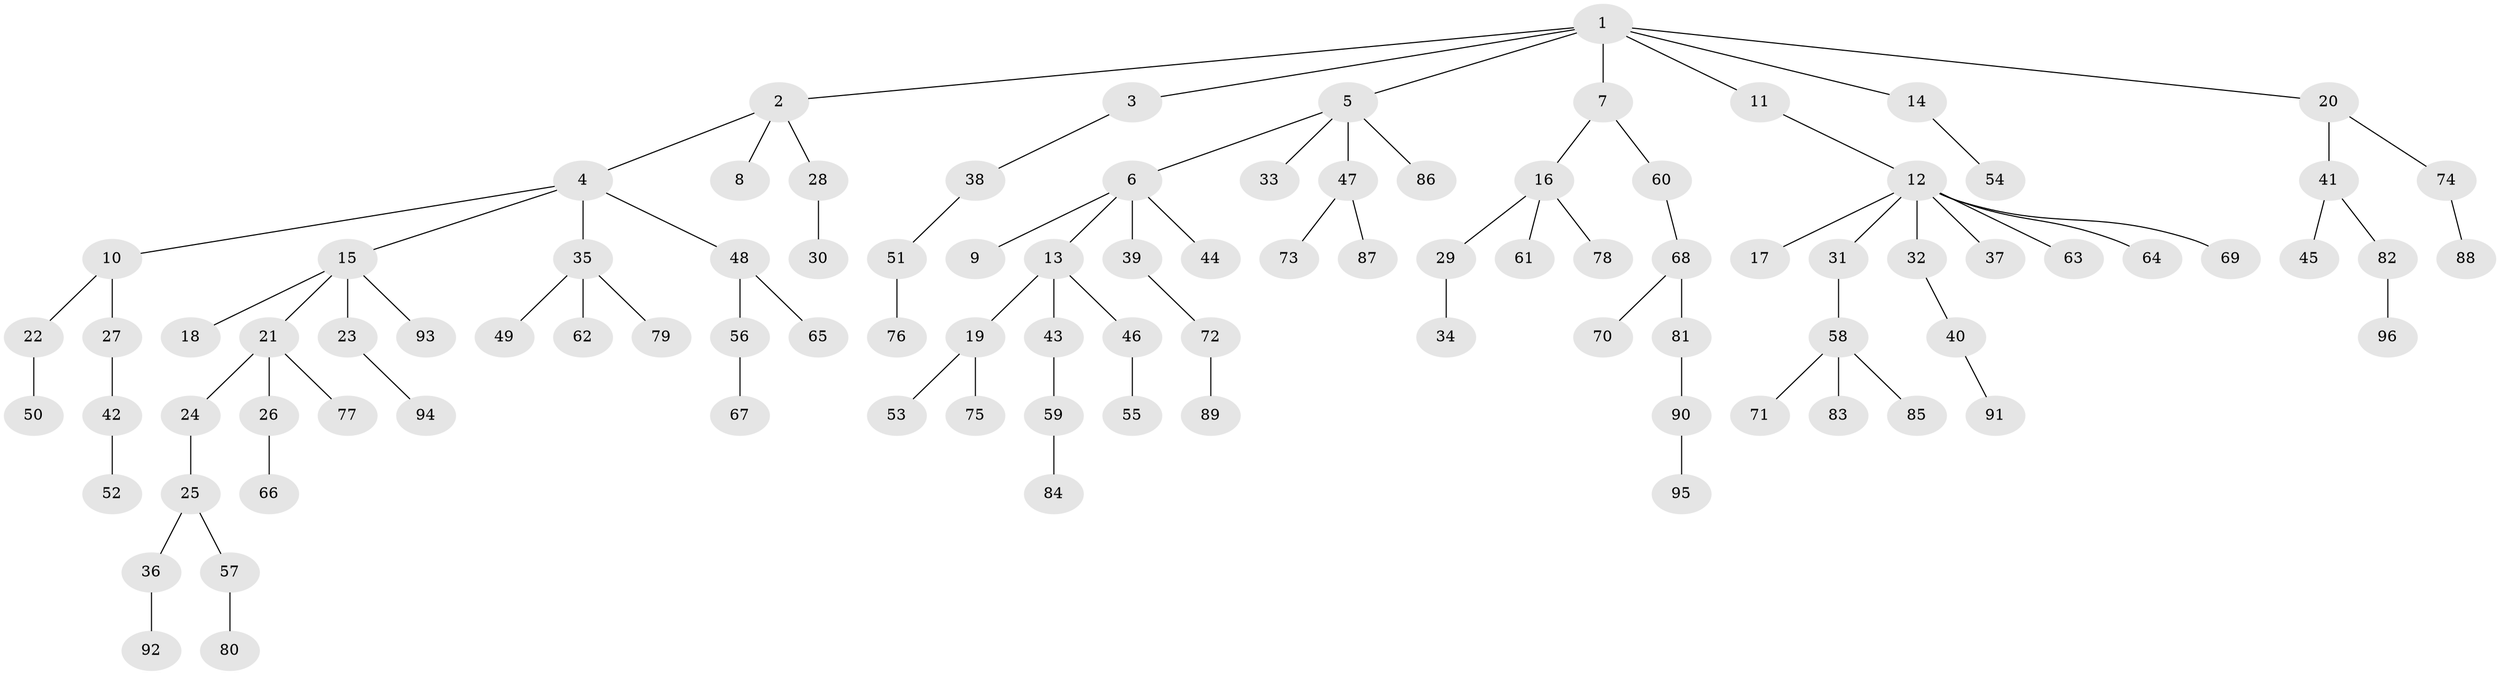 // coarse degree distribution, {7: 0.02564102564102564, 2: 0.3076923076923077, 5: 0.02564102564102564, 3: 0.15384615384615385, 1: 0.46153846153846156, 4: 0.02564102564102564}
// Generated by graph-tools (version 1.1) at 2025/51/03/04/25 22:51:46]
// undirected, 96 vertices, 95 edges
graph export_dot {
  node [color=gray90,style=filled];
  1;
  2;
  3;
  4;
  5;
  6;
  7;
  8;
  9;
  10;
  11;
  12;
  13;
  14;
  15;
  16;
  17;
  18;
  19;
  20;
  21;
  22;
  23;
  24;
  25;
  26;
  27;
  28;
  29;
  30;
  31;
  32;
  33;
  34;
  35;
  36;
  37;
  38;
  39;
  40;
  41;
  42;
  43;
  44;
  45;
  46;
  47;
  48;
  49;
  50;
  51;
  52;
  53;
  54;
  55;
  56;
  57;
  58;
  59;
  60;
  61;
  62;
  63;
  64;
  65;
  66;
  67;
  68;
  69;
  70;
  71;
  72;
  73;
  74;
  75;
  76;
  77;
  78;
  79;
  80;
  81;
  82;
  83;
  84;
  85;
  86;
  87;
  88;
  89;
  90;
  91;
  92;
  93;
  94;
  95;
  96;
  1 -- 2;
  1 -- 3;
  1 -- 5;
  1 -- 7;
  1 -- 11;
  1 -- 14;
  1 -- 20;
  2 -- 4;
  2 -- 8;
  2 -- 28;
  3 -- 38;
  4 -- 10;
  4 -- 15;
  4 -- 35;
  4 -- 48;
  5 -- 6;
  5 -- 33;
  5 -- 47;
  5 -- 86;
  6 -- 9;
  6 -- 13;
  6 -- 39;
  6 -- 44;
  7 -- 16;
  7 -- 60;
  10 -- 22;
  10 -- 27;
  11 -- 12;
  12 -- 17;
  12 -- 31;
  12 -- 32;
  12 -- 37;
  12 -- 63;
  12 -- 64;
  12 -- 69;
  13 -- 19;
  13 -- 43;
  13 -- 46;
  14 -- 54;
  15 -- 18;
  15 -- 21;
  15 -- 23;
  15 -- 93;
  16 -- 29;
  16 -- 61;
  16 -- 78;
  19 -- 53;
  19 -- 75;
  20 -- 41;
  20 -- 74;
  21 -- 24;
  21 -- 26;
  21 -- 77;
  22 -- 50;
  23 -- 94;
  24 -- 25;
  25 -- 36;
  25 -- 57;
  26 -- 66;
  27 -- 42;
  28 -- 30;
  29 -- 34;
  31 -- 58;
  32 -- 40;
  35 -- 49;
  35 -- 62;
  35 -- 79;
  36 -- 92;
  38 -- 51;
  39 -- 72;
  40 -- 91;
  41 -- 45;
  41 -- 82;
  42 -- 52;
  43 -- 59;
  46 -- 55;
  47 -- 73;
  47 -- 87;
  48 -- 56;
  48 -- 65;
  51 -- 76;
  56 -- 67;
  57 -- 80;
  58 -- 71;
  58 -- 83;
  58 -- 85;
  59 -- 84;
  60 -- 68;
  68 -- 70;
  68 -- 81;
  72 -- 89;
  74 -- 88;
  81 -- 90;
  82 -- 96;
  90 -- 95;
}
